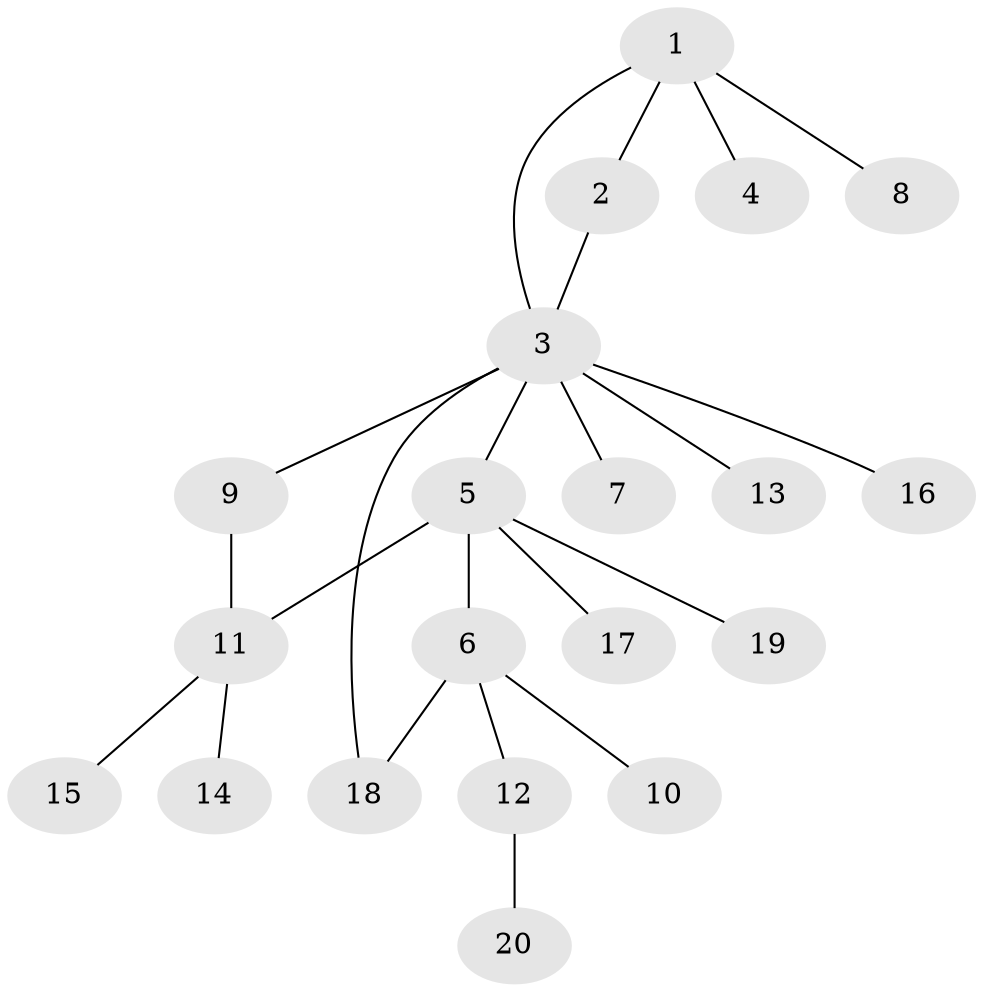 // Generated by graph-tools (version 1.1) at 2025/46/02/15/25 05:46:28]
// undirected, 20 vertices, 22 edges
graph export_dot {
graph [start="1"]
  node [color=gray90,style=filled];
  1;
  2;
  3;
  4;
  5;
  6;
  7;
  8;
  9;
  10;
  11;
  12;
  13;
  14;
  15;
  16;
  17;
  18;
  19;
  20;
  1 -- 2;
  1 -- 3;
  1 -- 4;
  1 -- 8;
  2 -- 3;
  3 -- 5;
  3 -- 7;
  3 -- 9;
  3 -- 13;
  3 -- 16;
  3 -- 18;
  5 -- 6;
  5 -- 11;
  5 -- 17;
  5 -- 19;
  6 -- 10;
  6 -- 12;
  6 -- 18;
  9 -- 11;
  11 -- 14;
  11 -- 15;
  12 -- 20;
}
